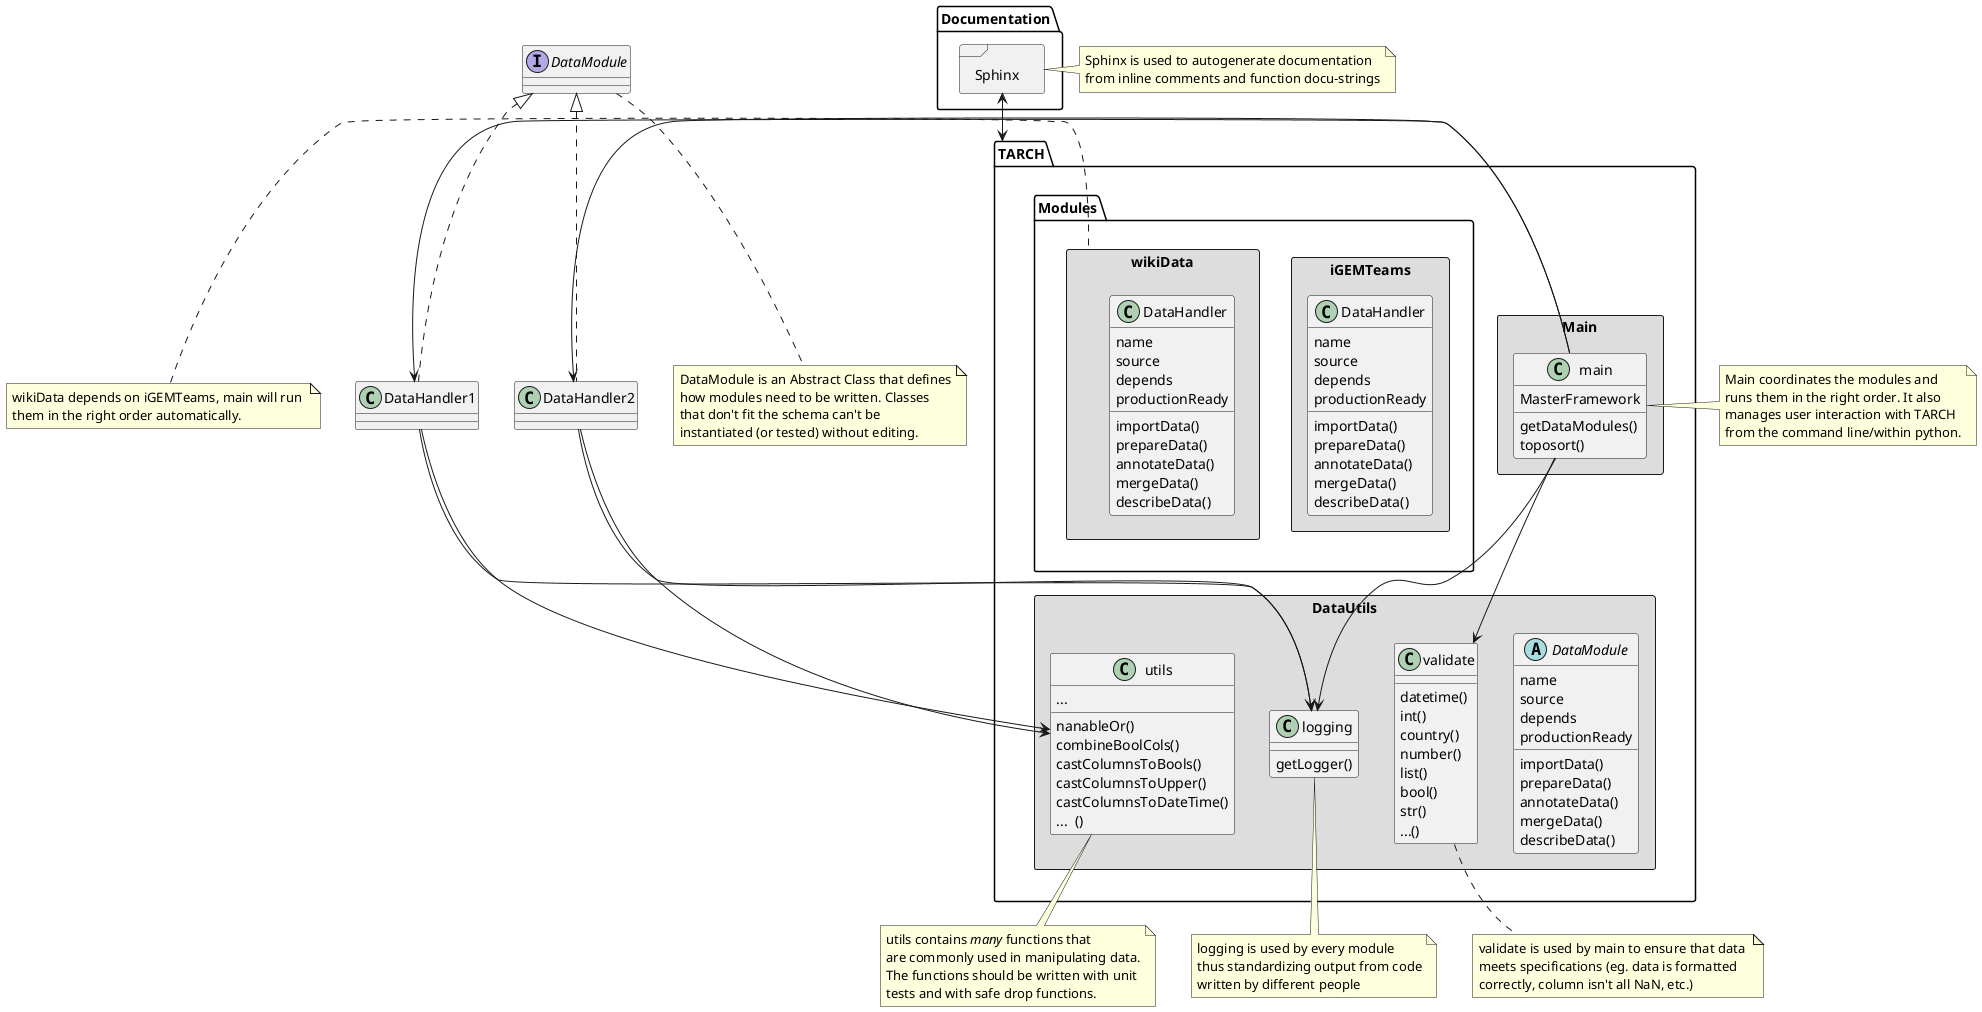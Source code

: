 @startuml
package "Documentation"{
  package "Sphinx" <<Frame>> {
  }
}

package "TARCH" {
 package "Main" <<Rectangle>> #DDDDDD {
    main : getDataModules()
    main : toposort()
    main : MasterFramework
  }

package "Modules" {
  package "iGEMTeams" <<Rectangle>> #DDDDDD {
    class "DataHandler" as DataHandler1
    DataHandler1 : name
    DataHandler1 : source
    DataHandler1 : depends
    DataHandler1 : productionReady
    DataHandler1 : importData()
    DataHandler1 : prepareData()
    DataHandler1 : annotateData()
    DataHandler1 : mergeData()
    DataHandler1 : describeData()
  }

   package "wikiData" <<Rectangle>> #DDDDDD {
    class "DataHandler" as DataHandler2
    DataHandler2 : name
    DataHandler2 : source
    DataHandler2 : depends
    DataHandler2 : productionReady
    DataHandler2 : importData()
    DataHandler2 : prepareData()
    DataHandler2 : annotateData()
    DataHandler2 : mergeData()
    DataHandler2 : describeData()
  }
}
  package "DataUtils" <<Rectangle>> #DDDDDD {
    abstract class DataModule
    DataModule : name
    DataModule : source
    DataModule : depends
    DataModule : productionReady
    DataModule : importData()
    DataModule : prepareData()
    DataModule : annotateData()
    DataModule : mergeData()
    DataModule : describeData()
    
    class logging
    logging : getLogger()
    class utils
    utils : nanableOr()
    utils : combineBoolCols()
    utils : castColumnsToBools()
    utils : castColumnsToUpper()
    utils : castColumnsToDateTime()
    utils : ...
    utils : ...  ()
    
    class validate
    validate : datetime()
    validate : int()
    validate : country()
    validate : number()
    validate : list()
    validate : bool()
    validate : str()
    validate : ...()
  }
 }

class DataHandler1 implements DataModule
class DataHandler2 implements DataModule

main -down-> DataHandler1
main -down-> DataHandler2
main --> logging
main --> validate
DataHandler1 -down-> logging
DataHandler2 -down-> logging

DataHandler1 -down-> utils
DataHandler2 -down-> utils

Sphinx <--> TARCH

note left of wikiData
  wikiData depends on iGEMTeams, main will run 
  them in the right order automatically.
end note

note bottom of logging
  logging is used by every module
  thus standardizing output from code
  written by different people
end note

note bottom of utils
  utils contains <i>many</i> functions that
  are commonly used in manipulating data.
  The functions should be written with unit
  tests and with safe drop functions.
end note

note bottom of DataModule
  DataModule is an Abstract Class that defines
  how modules need to be written. Classes
  that don't fit the schema can't be 
  instantiated (or tested) without editing.
end note

note right of main
  Main coordinates the modules and 
  runs them in the right order. It also
  manages user interaction with TARCH
  from the command line/within python.
end note

note bottom of validate
  validate is used by main to ensure that data 
  meets specifications (eg. data is formatted 
  correctly, column isn't all NaN, etc.)
end note

note right of Sphinx
  Sphinx is used to autogenerate documentation 
  from inline comments and function docu-strings
end note

@enduml
